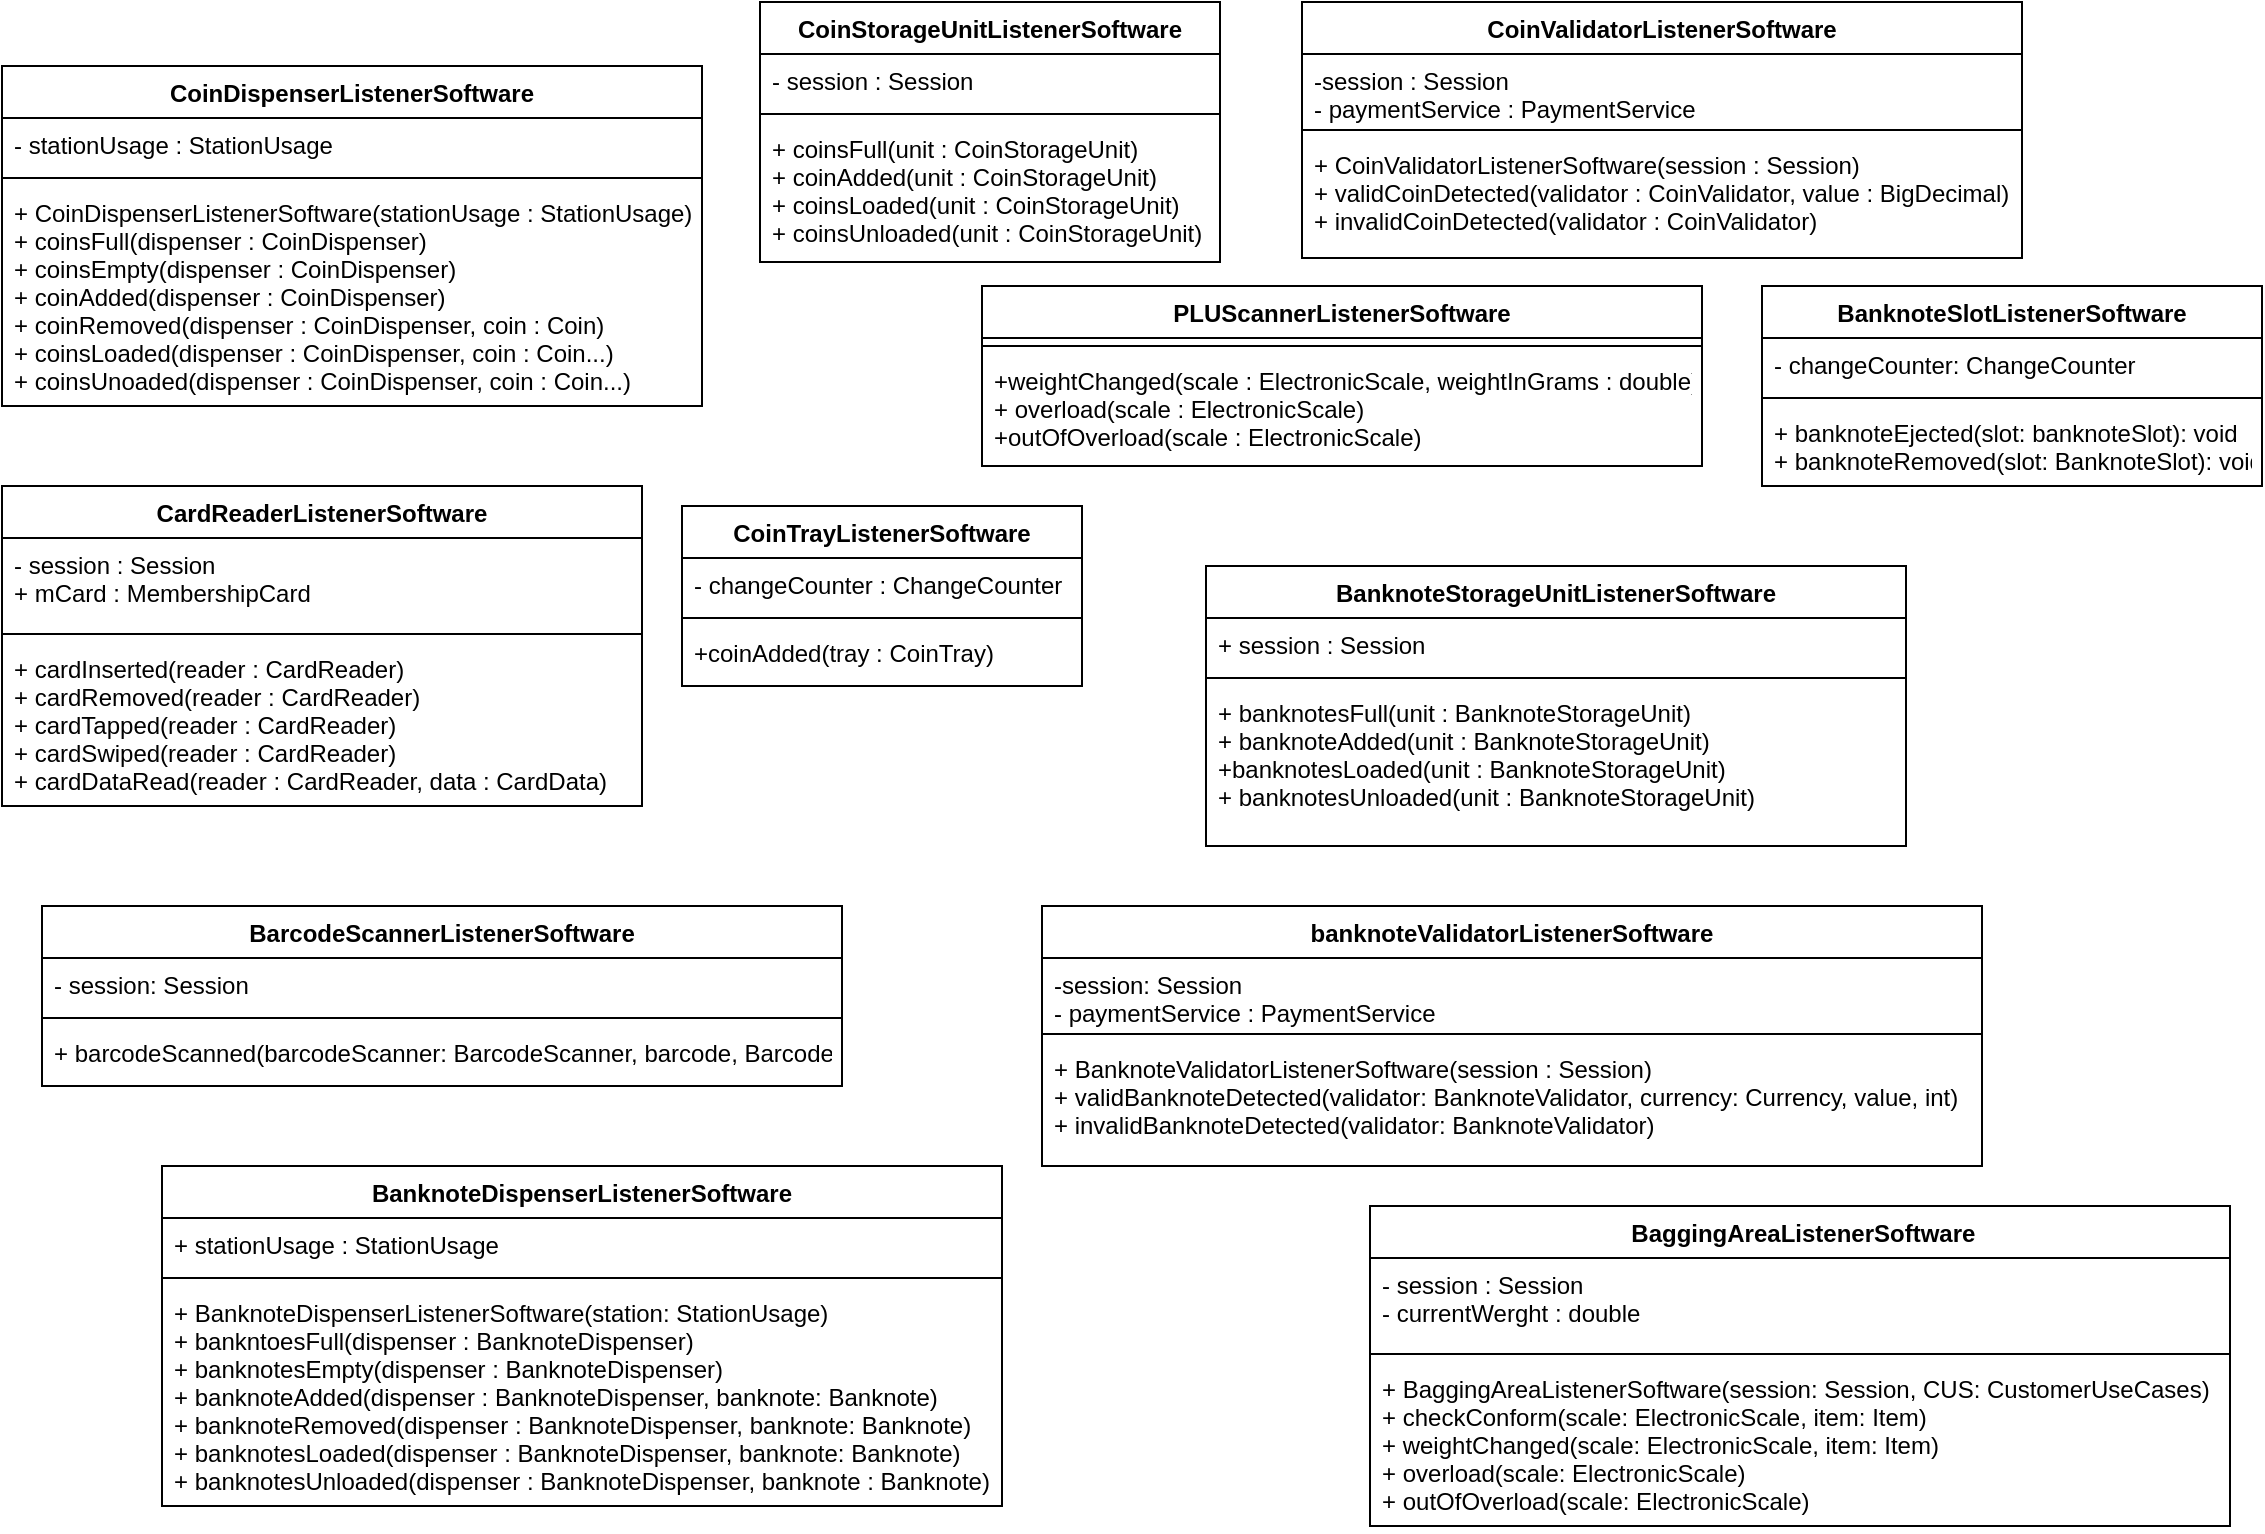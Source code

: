 <mxfile version="14.6.0" type="github">
  <diagram id="m85lQiqwjp8Jra7hm7Yu" name="Page-1">
    <mxGraphModel dx="961" dy="86" grid="1" gridSize="10" guides="1" tooltips="1" connect="1" arrows="1" fold="1" page="1" pageScale="1" pageWidth="1169" pageHeight="827" math="0" shadow="0">
      <root>
        <mxCell id="0" />
        <mxCell id="1" parent="0" />
        <mxCell id="8XBxmYZMB2tS_atIxVqo-1" value=" BaggingAreaListenerSoftware" style="swimlane;fontStyle=1;align=center;verticalAlign=top;childLayout=stackLayout;horizontal=1;startSize=26;horizontalStack=0;resizeParent=1;resizeParentMax=0;resizeLast=0;collapsible=1;marginBottom=0;" parent="1" vertex="1">
          <mxGeometry x="1874" y="1470" width="430" height="160" as="geometry" />
        </mxCell>
        <mxCell id="8XBxmYZMB2tS_atIxVqo-2" value="- session : Session&#xa;- currentWerght : double&#xa;" style="text;strokeColor=none;fillColor=none;align=left;verticalAlign=top;spacingLeft=4;spacingRight=4;overflow=hidden;rotatable=0;points=[[0,0.5],[1,0.5]];portConstraint=eastwest;" parent="8XBxmYZMB2tS_atIxVqo-1" vertex="1">
          <mxGeometry y="26" width="430" height="44" as="geometry" />
        </mxCell>
        <mxCell id="8XBxmYZMB2tS_atIxVqo-3" value="" style="line;strokeWidth=1;fillColor=none;align=left;verticalAlign=middle;spacingTop=-1;spacingLeft=3;spacingRight=3;rotatable=0;labelPosition=right;points=[];portConstraint=eastwest;" parent="8XBxmYZMB2tS_atIxVqo-1" vertex="1">
          <mxGeometry y="70" width="430" height="8" as="geometry" />
        </mxCell>
        <mxCell id="8XBxmYZMB2tS_atIxVqo-4" value="+ BaggingAreaListenerSoftware(session: Session, CUS: CustomerUseCases)&#xa;+ checkConform(scale: ElectronicScale, item: Item) &#xa;+ weightChanged(scale: ElectronicScale, item: Item)&#xa;+ overload(scale: ElectronicScale)&#xa;+ outOfOverload(scale: ElectronicScale)" style="text;strokeColor=none;fillColor=none;align=left;verticalAlign=top;spacingLeft=4;spacingRight=4;overflow=hidden;rotatable=0;points=[[0,0.5],[1,0.5]];portConstraint=eastwest;" parent="8XBxmYZMB2tS_atIxVqo-1" vertex="1">
          <mxGeometry y="78" width="430" height="82" as="geometry" />
        </mxCell>
        <mxCell id="sOyNVCy7xmM99SLEfcwM-1" value="BanknoteDispenserListenerSoftware" style="swimlane;fontStyle=1;align=center;verticalAlign=top;childLayout=stackLayout;horizontal=1;startSize=26;horizontalStack=0;resizeParent=1;resizeParentMax=0;resizeLast=0;collapsible=1;marginBottom=0;" parent="1" vertex="1">
          <mxGeometry x="1270" y="1450" width="420" height="170" as="geometry" />
        </mxCell>
        <mxCell id="sOyNVCy7xmM99SLEfcwM-2" value="+ stationUsage : StationUsage" style="text;strokeColor=none;fillColor=none;align=left;verticalAlign=top;spacingLeft=4;spacingRight=4;overflow=hidden;rotatable=0;points=[[0,0.5],[1,0.5]];portConstraint=eastwest;" parent="sOyNVCy7xmM99SLEfcwM-1" vertex="1">
          <mxGeometry y="26" width="420" height="26" as="geometry" />
        </mxCell>
        <mxCell id="sOyNVCy7xmM99SLEfcwM-3" value="" style="line;strokeWidth=1;fillColor=none;align=left;verticalAlign=middle;spacingTop=-1;spacingLeft=3;spacingRight=3;rotatable=0;labelPosition=right;points=[];portConstraint=eastwest;" parent="sOyNVCy7xmM99SLEfcwM-1" vertex="1">
          <mxGeometry y="52" width="420" height="8" as="geometry" />
        </mxCell>
        <mxCell id="sOyNVCy7xmM99SLEfcwM-4" value="+ BanknoteDispenserListenerSoftware(station: StationUsage)&#xa;+ bankntoesFull(dispenser : BanknoteDispenser)&#xa;+ banknotesEmpty(dispenser : BanknoteDispenser)&#xa;+ banknoteAdded(dispenser : BanknoteDispenser, banknote: Banknote)&#xa;+ banknoteRemoved(dispenser : BanknoteDispenser, banknote: Banknote)&#xa;+ banknotesLoaded(dispenser : BanknoteDispenser, banknote: Banknote)&#xa;+ banknotesUnloaded(dispenser : BanknoteDispenser, banknote : Banknote)" style="text;strokeColor=none;fillColor=none;align=left;verticalAlign=top;spacingLeft=4;spacingRight=4;overflow=hidden;rotatable=0;points=[[0,0.5],[1,0.5]];portConstraint=eastwest;" parent="sOyNVCy7xmM99SLEfcwM-1" vertex="1">
          <mxGeometry y="60" width="420" height="110" as="geometry" />
        </mxCell>
        <mxCell id="sOyNVCy7xmM99SLEfcwM-5" value="BanknoteSlotListenerSoftware" style="swimlane;fontStyle=1;align=center;verticalAlign=top;childLayout=stackLayout;horizontal=1;startSize=26;horizontalStack=0;resizeParent=1;resizeParentMax=0;resizeLast=0;collapsible=1;marginBottom=0;" parent="1" vertex="1">
          <mxGeometry x="2070" y="1010" width="250" height="100" as="geometry" />
        </mxCell>
        <mxCell id="sOyNVCy7xmM99SLEfcwM-6" value="- changeCounter: ChangeCounter" style="text;strokeColor=none;fillColor=none;align=left;verticalAlign=top;spacingLeft=4;spacingRight=4;overflow=hidden;rotatable=0;points=[[0,0.5],[1,0.5]];portConstraint=eastwest;" parent="sOyNVCy7xmM99SLEfcwM-5" vertex="1">
          <mxGeometry y="26" width="250" height="26" as="geometry" />
        </mxCell>
        <mxCell id="sOyNVCy7xmM99SLEfcwM-7" value="" style="line;strokeWidth=1;fillColor=none;align=left;verticalAlign=middle;spacingTop=-1;spacingLeft=3;spacingRight=3;rotatable=0;labelPosition=right;points=[];portConstraint=eastwest;" parent="sOyNVCy7xmM99SLEfcwM-5" vertex="1">
          <mxGeometry y="52" width="250" height="8" as="geometry" />
        </mxCell>
        <mxCell id="sOyNVCy7xmM99SLEfcwM-8" value="+ banknoteEjected(slot: banknoteSlot): void&#xa;+ banknoteRemoved(slot: BanknoteSlot): void&#xa;" style="text;strokeColor=none;fillColor=none;align=left;verticalAlign=top;spacingLeft=4;spacingRight=4;overflow=hidden;rotatable=0;points=[[0,0.5],[1,0.5]];portConstraint=eastwest;" parent="sOyNVCy7xmM99SLEfcwM-5" vertex="1">
          <mxGeometry y="60" width="250" height="40" as="geometry" />
        </mxCell>
        <mxCell id="sOyNVCy7xmM99SLEfcwM-9" value="BanknoteStorageUnitListenerSoftware" style="swimlane;fontStyle=1;align=center;verticalAlign=top;childLayout=stackLayout;horizontal=1;startSize=26;horizontalStack=0;resizeParent=1;resizeParentMax=0;resizeLast=0;collapsible=1;marginBottom=0;" parent="1" vertex="1">
          <mxGeometry x="1792" y="1150" width="350" height="140" as="geometry" />
        </mxCell>
        <mxCell id="sOyNVCy7xmM99SLEfcwM-10" value="+ session : Session" style="text;strokeColor=none;fillColor=none;align=left;verticalAlign=top;spacingLeft=4;spacingRight=4;overflow=hidden;rotatable=0;points=[[0,0.5],[1,0.5]];portConstraint=eastwest;" parent="sOyNVCy7xmM99SLEfcwM-9" vertex="1">
          <mxGeometry y="26" width="350" height="26" as="geometry" />
        </mxCell>
        <mxCell id="sOyNVCy7xmM99SLEfcwM-11" value="" style="line;strokeWidth=1;fillColor=none;align=left;verticalAlign=middle;spacingTop=-1;spacingLeft=3;spacingRight=3;rotatable=0;labelPosition=right;points=[];portConstraint=eastwest;" parent="sOyNVCy7xmM99SLEfcwM-9" vertex="1">
          <mxGeometry y="52" width="350" height="8" as="geometry" />
        </mxCell>
        <mxCell id="sOyNVCy7xmM99SLEfcwM-12" value="+ banknotesFull(unit : BanknoteStorageUnit)&#xa;+ banknoteAdded(unit : BanknoteStorageUnit)&#xa;+banknotesLoaded(unit : BanknoteStorageUnit)&#xa;+ banknotesUnloaded(unit : BanknoteStorageUnit)" style="text;strokeColor=none;fillColor=none;align=left;verticalAlign=top;spacingLeft=4;spacingRight=4;overflow=hidden;rotatable=0;points=[[0,0.5],[1,0.5]];portConstraint=eastwest;" parent="sOyNVCy7xmM99SLEfcwM-9" vertex="1">
          <mxGeometry y="60" width="350" height="80" as="geometry" />
        </mxCell>
        <mxCell id="sOyNVCy7xmM99SLEfcwM-13" value="banknoteValidatorListenerSoftware" style="swimlane;fontStyle=1;align=center;verticalAlign=top;childLayout=stackLayout;horizontal=1;startSize=26;horizontalStack=0;resizeParent=1;resizeParentMax=0;resizeLast=0;collapsible=1;marginBottom=0;" parent="1" vertex="1">
          <mxGeometry x="1710" y="1320" width="470" height="130" as="geometry" />
        </mxCell>
        <mxCell id="sOyNVCy7xmM99SLEfcwM-14" value="-session: Session&#xa;- paymentService : PaymentService" style="text;strokeColor=none;fillColor=none;align=left;verticalAlign=top;spacingLeft=4;spacingRight=4;overflow=hidden;rotatable=0;points=[[0,0.5],[1,0.5]];portConstraint=eastwest;" parent="sOyNVCy7xmM99SLEfcwM-13" vertex="1">
          <mxGeometry y="26" width="470" height="34" as="geometry" />
        </mxCell>
        <mxCell id="sOyNVCy7xmM99SLEfcwM-15" value="" style="line;strokeWidth=1;fillColor=none;align=left;verticalAlign=middle;spacingTop=-1;spacingLeft=3;spacingRight=3;rotatable=0;labelPosition=right;points=[];portConstraint=eastwest;" parent="sOyNVCy7xmM99SLEfcwM-13" vertex="1">
          <mxGeometry y="60" width="470" height="8" as="geometry" />
        </mxCell>
        <mxCell id="sOyNVCy7xmM99SLEfcwM-16" value="+ BanknoteValidatorListenerSoftware(session : Session)&#xa;+ validBanknoteDetected(validator: BanknoteValidator, currency: Currency, value, int)&#xa;+ invalidBanknoteDetected(validator: BanknoteValidator)" style="text;strokeColor=none;fillColor=none;align=left;verticalAlign=top;spacingLeft=4;spacingRight=4;overflow=hidden;rotatable=0;points=[[0,0.5],[1,0.5]];portConstraint=eastwest;" parent="sOyNVCy7xmM99SLEfcwM-13" vertex="1">
          <mxGeometry y="68" width="470" height="62" as="geometry" />
        </mxCell>
        <mxCell id="sOyNVCy7xmM99SLEfcwM-17" value="BarcodeScannerListenerSoftware" style="swimlane;fontStyle=1;align=center;verticalAlign=top;childLayout=stackLayout;horizontal=1;startSize=26;horizontalStack=0;resizeParent=1;resizeParentMax=0;resizeLast=0;collapsible=1;marginBottom=0;" parent="1" vertex="1">
          <mxGeometry x="1210" y="1320" width="400" height="90" as="geometry" />
        </mxCell>
        <mxCell id="sOyNVCy7xmM99SLEfcwM-18" value="- session: Session" style="text;strokeColor=none;fillColor=none;align=left;verticalAlign=top;spacingLeft=4;spacingRight=4;overflow=hidden;rotatable=0;points=[[0,0.5],[1,0.5]];portConstraint=eastwest;" parent="sOyNVCy7xmM99SLEfcwM-17" vertex="1">
          <mxGeometry y="26" width="400" height="26" as="geometry" />
        </mxCell>
        <mxCell id="sOyNVCy7xmM99SLEfcwM-19" value="" style="line;strokeWidth=1;fillColor=none;align=left;verticalAlign=middle;spacingTop=-1;spacingLeft=3;spacingRight=3;rotatable=0;labelPosition=right;points=[];portConstraint=eastwest;" parent="sOyNVCy7xmM99SLEfcwM-17" vertex="1">
          <mxGeometry y="52" width="400" height="8" as="geometry" />
        </mxCell>
        <mxCell id="sOyNVCy7xmM99SLEfcwM-20" value="+ barcodeScanned(barcodeScanner: BarcodeScanner, barcode, Barcode)" style="text;strokeColor=none;fillColor=none;align=left;verticalAlign=top;spacingLeft=4;spacingRight=4;overflow=hidden;rotatable=0;points=[[0,0.5],[1,0.5]];portConstraint=eastwest;" parent="sOyNVCy7xmM99SLEfcwM-17" vertex="1">
          <mxGeometry y="60" width="400" height="30" as="geometry" />
        </mxCell>
        <mxCell id="sOyNVCy7xmM99SLEfcwM-21" value="CardReaderListenerSoftware" style="swimlane;fontStyle=1;align=center;verticalAlign=top;childLayout=stackLayout;horizontal=1;startSize=26;horizontalStack=0;resizeParent=1;resizeParentMax=0;resizeLast=0;collapsible=1;marginBottom=0;" parent="1" vertex="1">
          <mxGeometry x="1190" y="1110" width="320" height="160" as="geometry" />
        </mxCell>
        <mxCell id="sOyNVCy7xmM99SLEfcwM-22" value="- session : Session&#xa;+ mCard : MembershipCard" style="text;strokeColor=none;fillColor=none;align=left;verticalAlign=top;spacingLeft=4;spacingRight=4;overflow=hidden;rotatable=0;points=[[0,0.5],[1,0.5]];portConstraint=eastwest;" parent="sOyNVCy7xmM99SLEfcwM-21" vertex="1">
          <mxGeometry y="26" width="320" height="44" as="geometry" />
        </mxCell>
        <mxCell id="sOyNVCy7xmM99SLEfcwM-23" value="" style="line;strokeWidth=1;fillColor=none;align=left;verticalAlign=middle;spacingTop=-1;spacingLeft=3;spacingRight=3;rotatable=0;labelPosition=right;points=[];portConstraint=eastwest;" parent="sOyNVCy7xmM99SLEfcwM-21" vertex="1">
          <mxGeometry y="70" width="320" height="8" as="geometry" />
        </mxCell>
        <mxCell id="sOyNVCy7xmM99SLEfcwM-24" value="+ cardInserted(reader : CardReader)&#xa;+ cardRemoved(reader : CardReader)&#xa;+ cardTapped(reader : CardReader)&#xa;+ cardSwiped(reader : CardReader)&#xa;+ cardDataRead(reader : CardReader, data : CardData)" style="text;strokeColor=none;fillColor=none;align=left;verticalAlign=top;spacingLeft=4;spacingRight=4;overflow=hidden;rotatable=0;points=[[0,0.5],[1,0.5]];portConstraint=eastwest;" parent="sOyNVCy7xmM99SLEfcwM-21" vertex="1">
          <mxGeometry y="78" width="320" height="82" as="geometry" />
        </mxCell>
        <mxCell id="sOyNVCy7xmM99SLEfcwM-25" value="CoinDispenserListenerSoftware" style="swimlane;fontStyle=1;align=center;verticalAlign=top;childLayout=stackLayout;horizontal=1;startSize=26;horizontalStack=0;resizeParent=1;resizeParentMax=0;resizeLast=0;collapsible=1;marginBottom=0;" parent="1" vertex="1">
          <mxGeometry x="1190" y="900" width="350" height="170" as="geometry" />
        </mxCell>
        <mxCell id="sOyNVCy7xmM99SLEfcwM-26" value="- stationUsage : StationUsage" style="text;strokeColor=none;fillColor=none;align=left;verticalAlign=top;spacingLeft=4;spacingRight=4;overflow=hidden;rotatable=0;points=[[0,0.5],[1,0.5]];portConstraint=eastwest;" parent="sOyNVCy7xmM99SLEfcwM-25" vertex="1">
          <mxGeometry y="26" width="350" height="26" as="geometry" />
        </mxCell>
        <mxCell id="sOyNVCy7xmM99SLEfcwM-27" value="" style="line;strokeWidth=1;fillColor=none;align=left;verticalAlign=middle;spacingTop=-1;spacingLeft=3;spacingRight=3;rotatable=0;labelPosition=right;points=[];portConstraint=eastwest;" parent="sOyNVCy7xmM99SLEfcwM-25" vertex="1">
          <mxGeometry y="52" width="350" height="8" as="geometry" />
        </mxCell>
        <mxCell id="sOyNVCy7xmM99SLEfcwM-28" value="+ CoinDispenserListenerSoftware(stationUsage : StationUsage)&#xa;+ coinsFull(dispenser : CoinDispenser)&#xa;+ coinsEmpty(dispenser : CoinDispenser)&#xa;+ coinAdded(dispenser : CoinDispenser)&#xa;+ coinRemoved(dispenser : CoinDispenser, coin : Coin)&#xa;+ coinsLoaded(dispenser : CoinDispenser, coin : Coin...)&#xa;+ coinsUnoaded(dispenser : CoinDispenser, coin : Coin...)&#xa;" style="text;strokeColor=none;fillColor=none;align=left;verticalAlign=top;spacingLeft=4;spacingRight=4;overflow=hidden;rotatable=0;points=[[0,0.5],[1,0.5]];portConstraint=eastwest;" parent="sOyNVCy7xmM99SLEfcwM-25" vertex="1">
          <mxGeometry y="60" width="350" height="110" as="geometry" />
        </mxCell>
        <mxCell id="sOyNVCy7xmM99SLEfcwM-29" value="CoinStorageUnitListenerSoftware" style="swimlane;fontStyle=1;align=center;verticalAlign=top;childLayout=stackLayout;horizontal=1;startSize=26;horizontalStack=0;resizeParent=1;resizeParentMax=0;resizeLast=0;collapsible=1;marginBottom=0;" parent="1" vertex="1">
          <mxGeometry x="1569" y="868" width="230" height="130" as="geometry" />
        </mxCell>
        <mxCell id="sOyNVCy7xmM99SLEfcwM-30" value="- session : Session" style="text;strokeColor=none;fillColor=none;align=left;verticalAlign=top;spacingLeft=4;spacingRight=4;overflow=hidden;rotatable=0;points=[[0,0.5],[1,0.5]];portConstraint=eastwest;" parent="sOyNVCy7xmM99SLEfcwM-29" vertex="1">
          <mxGeometry y="26" width="230" height="26" as="geometry" />
        </mxCell>
        <mxCell id="sOyNVCy7xmM99SLEfcwM-31" value="" style="line;strokeWidth=1;fillColor=none;align=left;verticalAlign=middle;spacingTop=-1;spacingLeft=3;spacingRight=3;rotatable=0;labelPosition=right;points=[];portConstraint=eastwest;" parent="sOyNVCy7xmM99SLEfcwM-29" vertex="1">
          <mxGeometry y="52" width="230" height="8" as="geometry" />
        </mxCell>
        <mxCell id="sOyNVCy7xmM99SLEfcwM-32" value="+ coinsFull(unit : CoinStorageUnit)&#xa;+ coinAdded(unit : CoinStorageUnit)&#xa;+ coinsLoaded(unit : CoinStorageUnit)&#xa;+ coinsUnloaded(unit : CoinStorageUnit)" style="text;strokeColor=none;fillColor=none;align=left;verticalAlign=top;spacingLeft=4;spacingRight=4;overflow=hidden;rotatable=0;points=[[0,0.5],[1,0.5]];portConstraint=eastwest;" parent="sOyNVCy7xmM99SLEfcwM-29" vertex="1">
          <mxGeometry y="60" width="230" height="70" as="geometry" />
        </mxCell>
        <mxCell id="sOyNVCy7xmM99SLEfcwM-33" value="CoinTrayListenerSoftware" style="swimlane;fontStyle=1;align=center;verticalAlign=top;childLayout=stackLayout;horizontal=1;startSize=26;horizontalStack=0;resizeParent=1;resizeParentMax=0;resizeLast=0;collapsible=1;marginBottom=0;" parent="1" vertex="1">
          <mxGeometry x="1530" y="1120" width="200" height="90" as="geometry" />
        </mxCell>
        <mxCell id="sOyNVCy7xmM99SLEfcwM-34" value="- changeCounter : ChangeCounter" style="text;strokeColor=none;fillColor=none;align=left;verticalAlign=top;spacingLeft=4;spacingRight=4;overflow=hidden;rotatable=0;points=[[0,0.5],[1,0.5]];portConstraint=eastwest;" parent="sOyNVCy7xmM99SLEfcwM-33" vertex="1">
          <mxGeometry y="26" width="200" height="26" as="geometry" />
        </mxCell>
        <mxCell id="sOyNVCy7xmM99SLEfcwM-35" value="" style="line;strokeWidth=1;fillColor=none;align=left;verticalAlign=middle;spacingTop=-1;spacingLeft=3;spacingRight=3;rotatable=0;labelPosition=right;points=[];portConstraint=eastwest;" parent="sOyNVCy7xmM99SLEfcwM-33" vertex="1">
          <mxGeometry y="52" width="200" height="8" as="geometry" />
        </mxCell>
        <mxCell id="sOyNVCy7xmM99SLEfcwM-36" value="+coinAdded(tray : CoinTray)" style="text;strokeColor=none;fillColor=none;align=left;verticalAlign=top;spacingLeft=4;spacingRight=4;overflow=hidden;rotatable=0;points=[[0,0.5],[1,0.5]];portConstraint=eastwest;" parent="sOyNVCy7xmM99SLEfcwM-33" vertex="1">
          <mxGeometry y="60" width="200" height="30" as="geometry" />
        </mxCell>
        <mxCell id="sOyNVCy7xmM99SLEfcwM-37" value="CoinValidatorListenerSoftware" style="swimlane;fontStyle=1;align=center;verticalAlign=top;childLayout=stackLayout;horizontal=1;startSize=26;horizontalStack=0;resizeParent=1;resizeParentMax=0;resizeLast=0;collapsible=1;marginBottom=0;" parent="1" vertex="1">
          <mxGeometry x="1840" y="868" width="360" height="128" as="geometry" />
        </mxCell>
        <mxCell id="sOyNVCy7xmM99SLEfcwM-38" value="-session : Session&#xa;- paymentService : PaymentService" style="text;strokeColor=none;fillColor=none;align=left;verticalAlign=top;spacingLeft=4;spacingRight=4;overflow=hidden;rotatable=0;points=[[0,0.5],[1,0.5]];portConstraint=eastwest;" parent="sOyNVCy7xmM99SLEfcwM-37" vertex="1">
          <mxGeometry y="26" width="360" height="34" as="geometry" />
        </mxCell>
        <mxCell id="sOyNVCy7xmM99SLEfcwM-39" value="" style="line;strokeWidth=1;fillColor=none;align=left;verticalAlign=middle;spacingTop=-1;spacingLeft=3;spacingRight=3;rotatable=0;labelPosition=right;points=[];portConstraint=eastwest;" parent="sOyNVCy7xmM99SLEfcwM-37" vertex="1">
          <mxGeometry y="60" width="360" height="8" as="geometry" />
        </mxCell>
        <mxCell id="sOyNVCy7xmM99SLEfcwM-40" value="+ CoinValidatorListenerSoftware(session : Session) &#xa;+ validCoinDetected(validator : CoinValidator, value : BigDecimal)&#xa;+ invalidCoinDetected(validator : CoinValidator)" style="text;strokeColor=none;fillColor=none;align=left;verticalAlign=top;spacingLeft=4;spacingRight=4;overflow=hidden;rotatable=0;points=[[0,0.5],[1,0.5]];portConstraint=eastwest;" parent="sOyNVCy7xmM99SLEfcwM-37" vertex="1">
          <mxGeometry y="68" width="360" height="60" as="geometry" />
        </mxCell>
        <mxCell id="HVjqT82X8_QH9-J5xdfO-1" value="PLUScannerListenerSoftware" style="swimlane;fontStyle=1;align=center;verticalAlign=top;childLayout=stackLayout;horizontal=1;startSize=26;horizontalStack=0;resizeParent=1;resizeParentMax=0;resizeLast=0;collapsible=1;marginBottom=0;" vertex="1" parent="1">
          <mxGeometry x="1680" y="1010" width="360" height="90" as="geometry" />
        </mxCell>
        <mxCell id="HVjqT82X8_QH9-J5xdfO-3" value="" style="line;strokeWidth=1;fillColor=none;align=left;verticalAlign=middle;spacingTop=-1;spacingLeft=3;spacingRight=3;rotatable=0;labelPosition=right;points=[];portConstraint=eastwest;" vertex="1" parent="HVjqT82X8_QH9-J5xdfO-1">
          <mxGeometry y="26" width="360" height="8" as="geometry" />
        </mxCell>
        <mxCell id="HVjqT82X8_QH9-J5xdfO-4" value="+weightChanged(scale : ElectronicScale, weightInGrams : double)&#xa;+ overload(scale : ElectronicScale)&#xa;+outOfOverload(scale : ElectronicScale)" style="text;strokeColor=none;fillColor=none;align=left;verticalAlign=top;spacingLeft=4;spacingRight=4;overflow=hidden;rotatable=0;points=[[0,0.5],[1,0.5]];portConstraint=eastwest;" vertex="1" parent="HVjqT82X8_QH9-J5xdfO-1">
          <mxGeometry y="34" width="360" height="56" as="geometry" />
        </mxCell>
      </root>
    </mxGraphModel>
  </diagram>
</mxfile>
